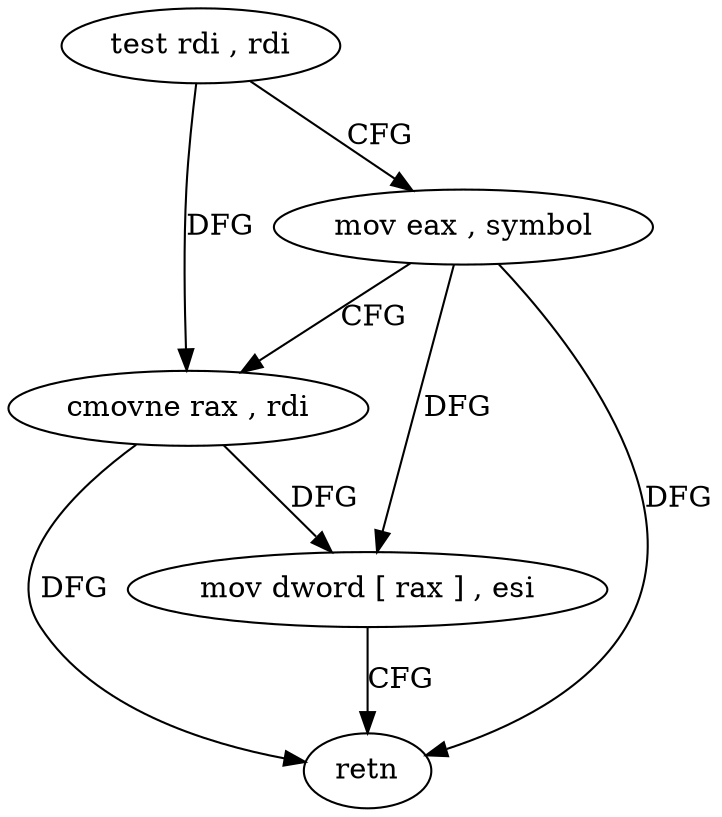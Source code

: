 digraph "func" {
"4206304" [label = "test rdi , rdi" ]
"4206307" [label = "mov eax , symbol" ]
"4206312" [label = "cmovne rax , rdi" ]
"4206316" [label = "mov dword [ rax ] , esi" ]
"4206318" [label = "retn" ]
"4206304" -> "4206307" [ label = "CFG" ]
"4206304" -> "4206312" [ label = "DFG" ]
"4206307" -> "4206312" [ label = "CFG" ]
"4206307" -> "4206316" [ label = "DFG" ]
"4206307" -> "4206318" [ label = "DFG" ]
"4206312" -> "4206316" [ label = "DFG" ]
"4206312" -> "4206318" [ label = "DFG" ]
"4206316" -> "4206318" [ label = "CFG" ]
}
